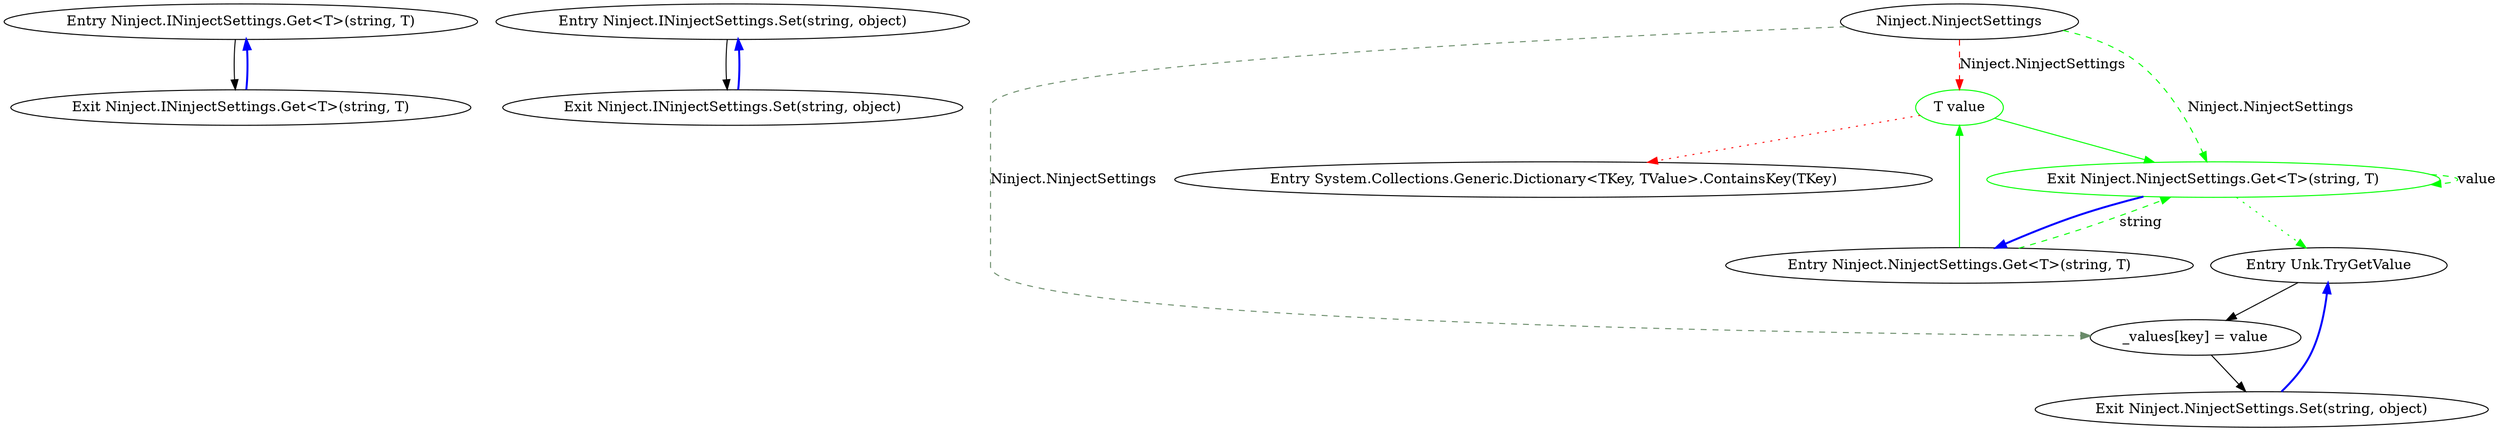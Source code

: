 digraph  {
n0 [label="Entry Ninject.INinjectSettings.Get<T>(string, T)", span="92-92", cluster="Ninject.INinjectSettings.Get<T>(string, T)"];
n1 [label="Exit Ninject.INinjectSettings.Get<T>(string, T)", span="92-92", cluster="Ninject.INinjectSettings.Get<T>(string, T)"];
n2 [label="Entry Ninject.INinjectSettings.Set(string, object)", span="99-99", cluster="Ninject.INinjectSettings.Set(string, object)"];
n3 [label="Exit Ninject.INinjectSettings.Set(string, object)", span="99-99", cluster="Ninject.INinjectSettings.Set(string, object)"];
m0_3 [label="Entry System.Collections.Generic.Dictionary<TKey, TValue>.ContainsKey(TKey)", span="0-0", cluster="System.Collections.Generic.Dictionary<TKey, TValue>.ContainsKey(TKey)", file="NinjectSettings.cs"];
m0_0 [label="Entry Ninject.NinjectSettings.Get<T>(string, T)", span="133-133", cluster="Ninject.NinjectSettings.Get<T>(string, T)", file="NinjectSettings.cs"];
m0_1 [label="T value", span="135-135", cluster="Ninject.NinjectSettings.Get<T>(string, T)", color=green, community=0, file="NinjectSettings.cs"];
m0_2 [label="Exit Ninject.NinjectSettings.Get<T>(string, T)", span="133-133", cluster="Ninject.NinjectSettings.Get<T>(string, T)", color=green, community=0, file="NinjectSettings.cs"];
m0_4 [label="Entry Unk.TryGetValue", span="", cluster="Unk.TryGetValue", file="NinjectSettings.cs"];
m0_5 [label="_values[key] = value", span="145-145", cluster="Ninject.NinjectSettings.Set(string, object)", file="NinjectSettings.cs"];
m0_6 [label="Exit Ninject.NinjectSettings.Set(string, object)", span="143-143", cluster="Ninject.NinjectSettings.Set(string, object)", file="NinjectSettings.cs"];
m0_7 [label="Ninject.NinjectSettings", span="", file="NinjectSettings.cs"];
n0 -> n1  [key=0, style=solid];
n1 -> n0  [key=0, style=bold, color=blue];
n2 -> n3  [key=0, style=solid];
n3 -> n2  [key=0, style=bold, color=blue];
m0_0 -> m0_1  [key=0, style=solid, color=green];
m0_0 -> m0_2  [key=1, style=dashed, color=green, label=string];
m0_1 -> m0_2  [key=0, style=solid, color=green];
m0_1 -> m0_3  [key=2, style=dotted, color=red];
m0_2 -> m0_2  [key=1, style=dashed, color=green, label=value];
m0_2 -> m0_4  [key=2, style=dotted, color=green];
m0_2 -> m0_0  [key=0, style=bold, color=blue];
m0_4 -> m0_5  [key=0, style=solid];
m0_5 -> m0_6  [key=0, style=solid];
m0_6 -> m0_4  [key=0, style=bold, color=blue];
m0_7 -> m0_1  [key=1, style=dashed, color=red, label="Ninject.NinjectSettings"];
m0_7 -> m0_5  [key=1, style=dashed, color=darkseagreen4, label="Ninject.NinjectSettings"];
m0_7 -> m0_2  [key=1, style=dashed, color=green, label="Ninject.NinjectSettings"];
}
